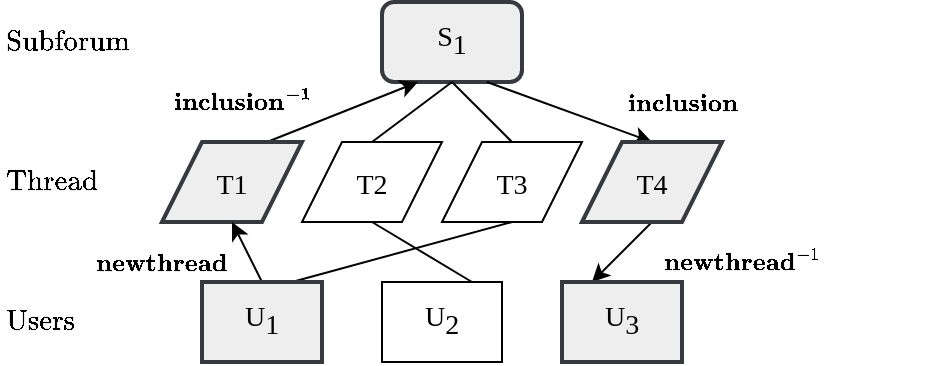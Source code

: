 <mxfile version="15.1.3" type="device"><diagram id="c9oWNbHQZnioFB_LdEoV" name="Page-1"><mxGraphModel dx="932" dy="658" grid="1" gridSize="10" guides="1" tooltips="1" connect="1" arrows="1" fold="1" page="1" pageScale="1" pageWidth="850" pageHeight="1100" math="1" shadow="0"><root><mxCell id="0"/><mxCell id="1" parent="0"/><mxCell id="bgIisI5nw1crGdDlwlvO-1" value="S&lt;sub style=&quot;font-size: 14px;&quot;&gt;1&lt;/sub&gt;" style="rounded=1;whiteSpace=wrap;html=1;strokeWidth=2;fontFamily=Lucida Console;fontSize=14;fillColor=#eeeeee;strokeColor=#36393d;" parent="1" vertex="1"><mxGeometry x="270" y="100" width="70" height="40" as="geometry"/></mxCell><mxCell id="bgIisI5nw1crGdDlwlvO-3" value="$$\text{Subforum}$$" style="text;html=1;strokeColor=none;fillColor=none;align=left;verticalAlign=middle;whiteSpace=wrap;rounded=0;fontFamily=Lucida Console;fontSize=14;" parent="1" vertex="1"><mxGeometry x="80" y="110" width="70" height="20" as="geometry"/></mxCell><mxCell id="bgIisI5nw1crGdDlwlvO-24" style="edgeStyle=none;rounded=0;orthogonalLoop=1;jettySize=auto;html=1;exitX=0.75;exitY=0;exitDx=0;exitDy=0;" parent="1" source="bgIisI5nw1crGdDlwlvO-12" edge="1"><mxGeometry relative="1" as="geometry"><mxPoint x="288" y="140" as="targetPoint"/></mxGeometry></mxCell><mxCell id="bgIisI5nw1crGdDlwlvO-12" value="&lt;sub style=&quot;font-size: 14px&quot;&gt;T1&lt;/sub&gt;" style="shape=parallelogram;perimeter=parallelogramPerimeter;whiteSpace=wrap;html=1;fixedSize=1;strokeWidth=2;fontFamily=Lucida Console;fontSize=14;fillColor=#eeeeee;strokeColor=#36393d;" parent="1" vertex="1"><mxGeometry x="160" y="170" width="70" height="40" as="geometry"/></mxCell><mxCell id="bgIisI5nw1crGdDlwlvO-20" style="rounded=0;orthogonalLoop=1;jettySize=auto;html=1;exitX=0.75;exitY=0;exitDx=0;exitDy=0;entryX=0.5;entryY=1;entryDx=0;entryDy=0;endArrow=none;endFill=0;" parent="1" source="bgIisI5nw1crGdDlwlvO-13" target="bgIisI5nw1crGdDlwlvO-17" edge="1"><mxGeometry relative="1" as="geometry"/></mxCell><mxCell id="bgIisI5nw1crGdDlwlvO-23" style="edgeStyle=none;rounded=0;orthogonalLoop=1;jettySize=auto;html=1;exitX=0.5;exitY=0;exitDx=0;exitDy=0;entryX=0.5;entryY=1;entryDx=0;entryDy=0;" parent="1" source="bgIisI5nw1crGdDlwlvO-13" target="bgIisI5nw1crGdDlwlvO-12" edge="1"><mxGeometry relative="1" as="geometry"/></mxCell><mxCell id="bgIisI5nw1crGdDlwlvO-13" value="&lt;span style=&quot;font-size: 14px;&quot;&gt;U&lt;/span&gt;&lt;sub style=&quot;font-size: 14px;&quot;&gt;1&lt;/sub&gt;" style="rounded=0;whiteSpace=wrap;html=1;strokeWidth=2;fontFamily=Lucida Console;fontSize=14;fillColor=#eeeeee;strokeColor=#36393d;" parent="1" vertex="1"><mxGeometry x="180" y="240" width="60" height="40" as="geometry"/></mxCell><mxCell id="bgIisI5nw1crGdDlwlvO-21" style="edgeStyle=none;rounded=0;orthogonalLoop=1;jettySize=auto;html=1;exitX=0.75;exitY=0;exitDx=0;exitDy=0;entryX=0.5;entryY=1;entryDx=0;entryDy=0;endArrow=none;endFill=0;" parent="1" source="bgIisI5nw1crGdDlwlvO-14" target="bgIisI5nw1crGdDlwlvO-16" edge="1"><mxGeometry relative="1" as="geometry"/></mxCell><mxCell id="bgIisI5nw1crGdDlwlvO-14" value="&lt;span style=&quot;font-size: 14px;&quot;&gt;U&lt;sub style=&quot;font-size: 14px;&quot;&gt;2&lt;/sub&gt;&lt;/span&gt;" style="rounded=0;whiteSpace=wrap;html=1;fontFamily=Lucida Console;fontSize=14;" parent="1" vertex="1"><mxGeometry x="270" y="240" width="60" height="40" as="geometry"/></mxCell><mxCell id="bgIisI5nw1crGdDlwlvO-22" style="edgeStyle=none;rounded=0;orthogonalLoop=1;jettySize=auto;html=1;exitX=0.25;exitY=0;exitDx=0;exitDy=0;entryX=0.5;entryY=1;entryDx=0;entryDy=0;endArrow=none;endFill=0;startArrow=classic;startFill=1;" parent="1" source="bgIisI5nw1crGdDlwlvO-15" target="bgIisI5nw1crGdDlwlvO-18" edge="1"><mxGeometry relative="1" as="geometry"/></mxCell><mxCell id="bgIisI5nw1crGdDlwlvO-15" value="&lt;span style=&quot;font-size: 14px;&quot;&gt;U&lt;sub style=&quot;font-size: 14px;&quot;&gt;3&lt;/sub&gt;&lt;/span&gt;" style="rounded=0;whiteSpace=wrap;html=1;strokeWidth=2;fontFamily=Lucida Console;fontSize=14;fillColor=#eeeeee;strokeColor=#36393d;" parent="1" vertex="1"><mxGeometry x="360" y="240" width="60" height="40" as="geometry"/></mxCell><mxCell id="bgIisI5nw1crGdDlwlvO-25" style="edgeStyle=none;rounded=0;orthogonalLoop=1;jettySize=auto;html=1;exitX=0.5;exitY=0;exitDx=0;exitDy=0;entryX=0.5;entryY=1;entryDx=0;entryDy=0;endArrow=none;endFill=0;" parent="1" source="bgIisI5nw1crGdDlwlvO-16" target="bgIisI5nw1crGdDlwlvO-1" edge="1"><mxGeometry relative="1" as="geometry"/></mxCell><mxCell id="bgIisI5nw1crGdDlwlvO-16" value="&lt;sub style=&quot;font-size: 14px&quot;&gt;T2&lt;/sub&gt;" style="shape=parallelogram;perimeter=parallelogramPerimeter;whiteSpace=wrap;html=1;fixedSize=1;fontFamily=Lucida Console;fontSize=14;" parent="1" vertex="1"><mxGeometry x="230" y="170" width="70" height="40" as="geometry"/></mxCell><mxCell id="bgIisI5nw1crGdDlwlvO-26" style="edgeStyle=none;rounded=0;orthogonalLoop=1;jettySize=auto;html=1;exitX=0.5;exitY=0;exitDx=0;exitDy=0;entryX=0.5;entryY=1;entryDx=0;entryDy=0;endArrow=none;endFill=0;" parent="1" source="bgIisI5nw1crGdDlwlvO-17" target="bgIisI5nw1crGdDlwlvO-1" edge="1"><mxGeometry relative="1" as="geometry"/></mxCell><mxCell id="bgIisI5nw1crGdDlwlvO-17" value="&lt;sub style=&quot;font-size: 14px&quot;&gt;T3&lt;/sub&gt;" style="shape=parallelogram;perimeter=parallelogramPerimeter;whiteSpace=wrap;html=1;fixedSize=1;fontFamily=Lucida Console;fontSize=14;" parent="1" vertex="1"><mxGeometry x="300" y="170" width="70" height="40" as="geometry"/></mxCell><mxCell id="bgIisI5nw1crGdDlwlvO-27" style="edgeStyle=none;rounded=0;orthogonalLoop=1;jettySize=auto;html=1;exitX=0.5;exitY=0;exitDx=0;exitDy=0;entryX=0.75;entryY=1;entryDx=0;entryDy=0;startArrow=classic;startFill=1;endArrow=none;endFill=0;" parent="1" source="bgIisI5nw1crGdDlwlvO-18" target="bgIisI5nw1crGdDlwlvO-1" edge="1"><mxGeometry relative="1" as="geometry"/></mxCell><mxCell id="bgIisI5nw1crGdDlwlvO-18" value="&lt;sub style=&quot;font-size: 14px&quot;&gt;T4&lt;/sub&gt;" style="shape=parallelogram;perimeter=parallelogramPerimeter;whiteSpace=wrap;html=1;fixedSize=1;strokeWidth=2;fontFamily=Lucida Console;fontSize=14;fillColor=#eeeeee;strokeColor=#36393d;" parent="1" vertex="1"><mxGeometry x="370" y="170" width="70" height="40" as="geometry"/></mxCell><mxCell id="bgIisI5nw1crGdDlwlvO-28" value="$$\text{Thread}$$" style="text;html=1;strokeColor=none;fillColor=none;align=left;verticalAlign=middle;whiteSpace=wrap;rounded=0;fontFamily=Lucida Console;fontSize=14;" parent="1" vertex="1"><mxGeometry x="80" y="180" width="70" height="20" as="geometry"/></mxCell><mxCell id="bgIisI5nw1crGdDlwlvO-29" value="&lt;font face=&quot;Lucida Console&quot; style=&quot;font-size: 14px&quot;&gt;$$\text{Users}$$&lt;/font&gt;" style="text;html=1;strokeColor=none;fillColor=none;align=left;verticalAlign=middle;whiteSpace=wrap;rounded=0;" parent="1" vertex="1"><mxGeometry x="80" y="250" width="70" height="20" as="geometry"/></mxCell><mxCell id="bgIisI5nw1crGdDlwlvO-30" value="$$\mathbf{\text{newthread}}$$" style="text;html=1;strokeColor=none;fillColor=none;align=center;verticalAlign=middle;whiteSpace=wrap;rounded=0;fontStyle=1;fontFamily=Lucida Console;fontSize=12;" parent="1" vertex="1"><mxGeometry x="130" y="220" width="60" height="20" as="geometry"/></mxCell><mxCell id="bgIisI5nw1crGdDlwlvO-31" value="$$\mathbf{\text{inclusion}^{-1}}$$" style="text;html=1;strokeColor=none;fillColor=none;align=center;verticalAlign=middle;whiteSpace=wrap;rounded=0;fontStyle=1;fontFamily=Lucida Console;fontSize=12;" parent="1" vertex="1"><mxGeometry x="160" y="140" width="80" height="20" as="geometry"/></mxCell><mxCell id="bgIisI5nw1crGdDlwlvO-32" value="&lt;span&gt;$$\mathbf{\text{newthread}}^{-1}$$&lt;/span&gt;" style="text;html=1;strokeColor=none;fillColor=none;align=center;verticalAlign=middle;whiteSpace=wrap;rounded=0;fontStyle=1;fontFamily=Lucida Console;" parent="1" vertex="1"><mxGeometry x="420" y="220" width="60" height="20" as="geometry"/></mxCell><mxCell id="bgIisI5nw1crGdDlwlvO-33" value="$$\mathbf{\text{inclusion}}$$" style="text;html=1;strokeColor=none;fillColor=none;align=center;verticalAlign=middle;whiteSpace=wrap;rounded=0;fontStyle=1;fontFamily=Lucida Console;" parent="1" vertex="1"><mxGeometry x="390" y="140" width="60" height="20" as="geometry"/></mxCell></root></mxGraphModel></diagram></mxfile>